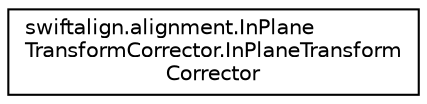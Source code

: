 digraph "Graphical Class Hierarchy"
{
  edge [fontname="Helvetica",fontsize="10",labelfontname="Helvetica",labelfontsize="10"];
  node [fontname="Helvetica",fontsize="10",shape=record];
  rankdir="LR";
  Node0 [label="swiftalign.alignment.InPlane\lTransformCorrector.InPlaneTransform\lCorrector",height=0.2,width=0.4,color="black", fillcolor="white", style="filled",URL="$classswiftalign_1_1alignment_1_1InPlaneTransformCorrector_1_1InPlaneTransformCorrector.html"];
}
